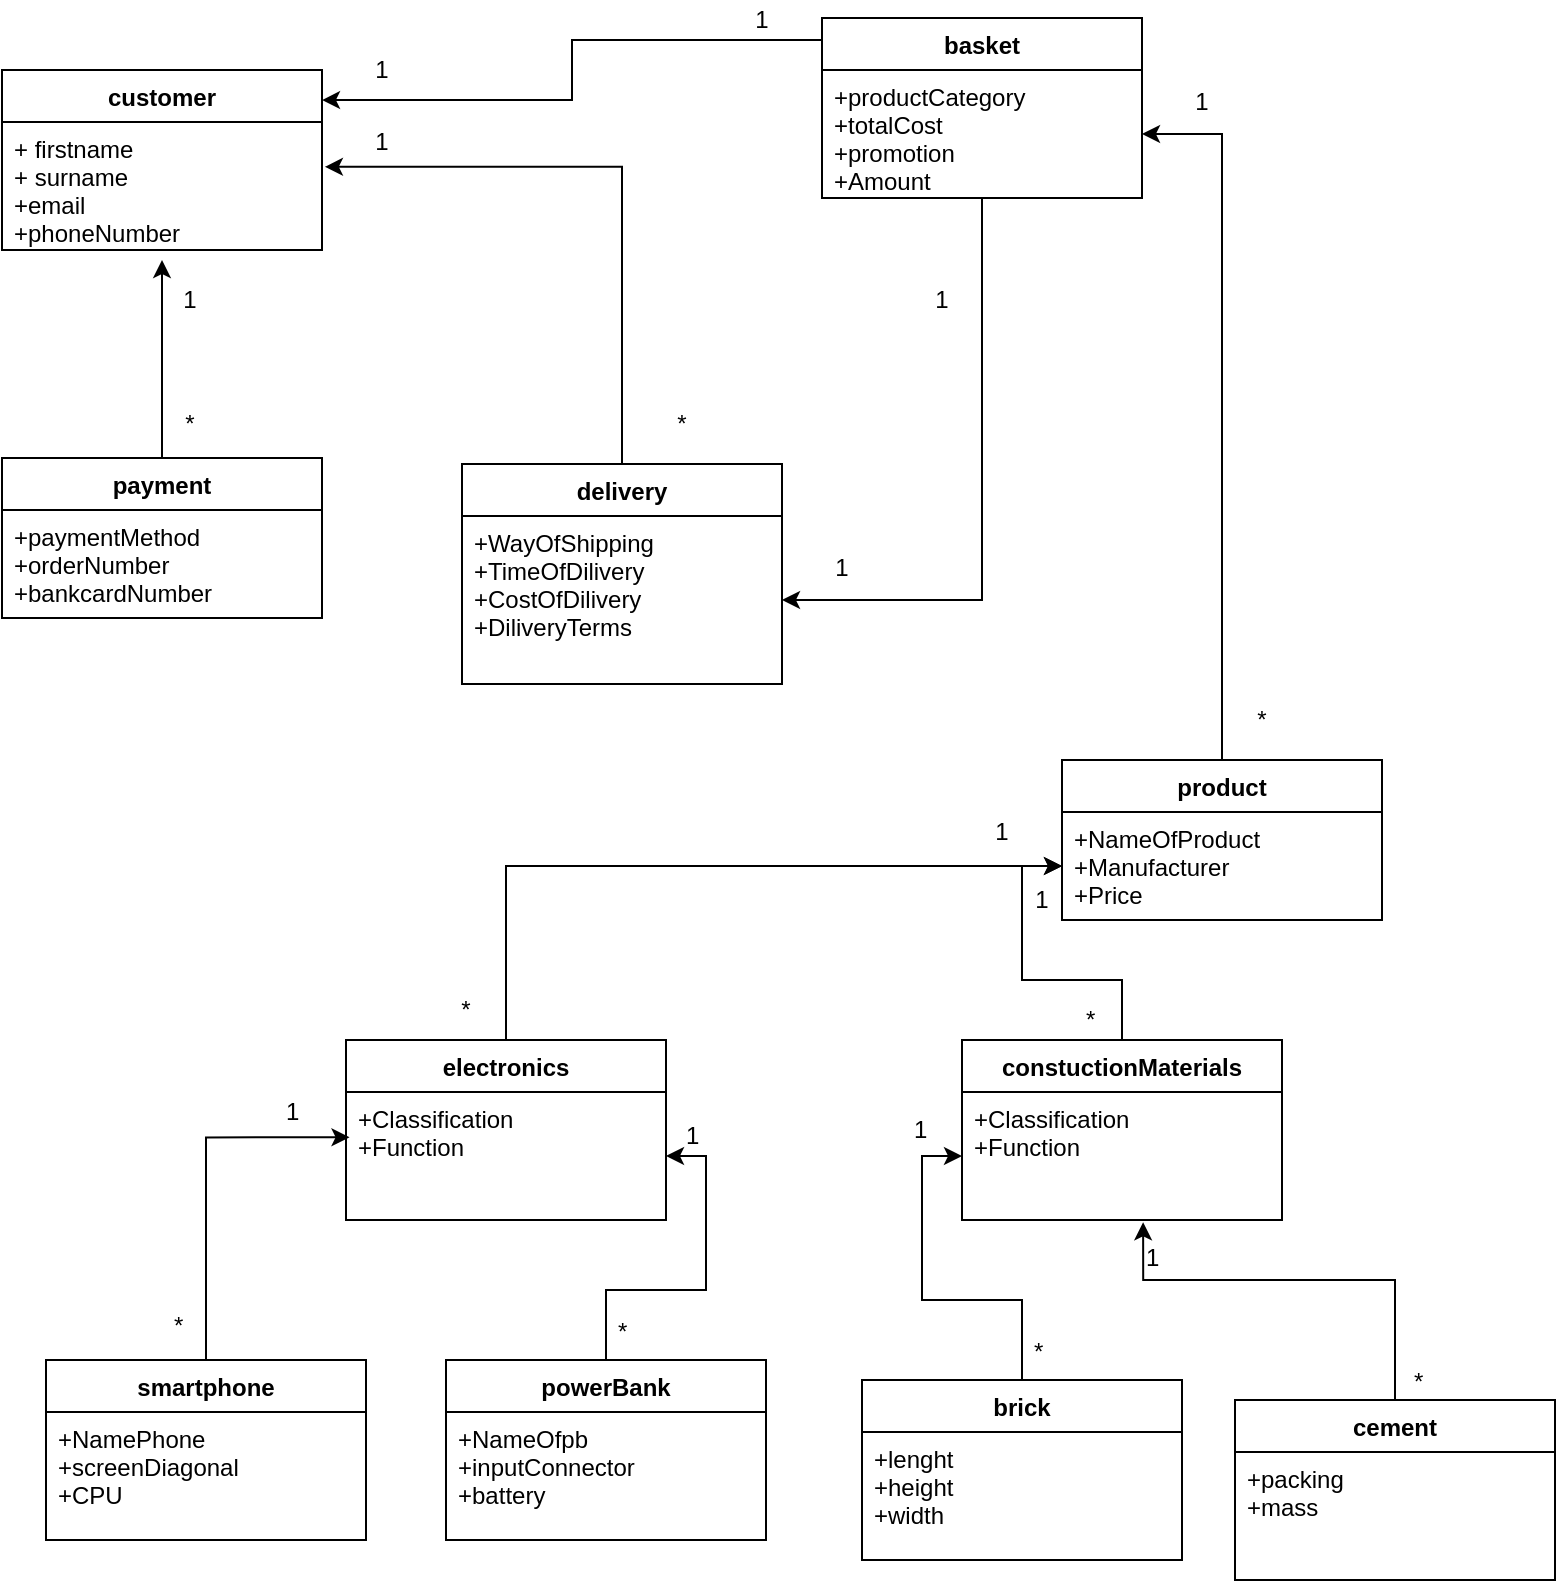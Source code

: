 <mxfile version="10.6.6" type="github"><diagram id="3wafnX6XvScQRBiLb2zB" name="Page-1"><mxGraphModel dx="1394" dy="796" grid="1" gridSize="10" guides="1" tooltips="1" connect="1" arrows="1" fold="1" page="1" pageScale="1" pageWidth="827" pageHeight="1169" math="0" shadow="0"><root><mxCell id="0"/><mxCell id="1" parent="0"/><mxCell id="SsPzKVrm0Th8Vz0FMd_p-52" value="" style="edgeStyle=orthogonalEdgeStyle;rounded=0;orthogonalLoop=1;jettySize=auto;html=1;entryX=1;entryY=0.5;entryDx=0;entryDy=0;" edge="1" parent="1" source="SsPzKVrm0Th8Vz0FMd_p-1" target="SsPzKVrm0Th8Vz0FMd_p-6"><mxGeometry relative="1" as="geometry"><mxPoint x="660.0" y="420" as="targetPoint"/></mxGeometry></mxCell><mxCell id="SsPzKVrm0Th8Vz0FMd_p-1" value="product&#10;" style="swimlane;fontStyle=1;align=center;verticalAlign=top;childLayout=stackLayout;horizontal=1;startSize=26;horizontalStack=0;resizeParent=1;resizeParentMax=0;resizeLast=0;collapsible=1;marginBottom=0;" vertex="1" parent="1"><mxGeometry x="580" y="460" width="160" height="80" as="geometry"/></mxCell><mxCell id="SsPzKVrm0Th8Vz0FMd_p-2" value="+NameOfProduct&#10;+Manufacturer&#10;+Price&#10;&#10;" style="text;strokeColor=none;fillColor=none;align=left;verticalAlign=top;spacingLeft=4;spacingRight=4;overflow=hidden;rotatable=0;points=[[0,0.5],[1,0.5]];portConstraint=eastwest;" vertex="1" parent="SsPzKVrm0Th8Vz0FMd_p-1"><mxGeometry y="26" width="160" height="54" as="geometry"/></mxCell><mxCell id="SsPzKVrm0Th8Vz0FMd_p-76" value="" style="edgeStyle=orthogonalEdgeStyle;rounded=0;orthogonalLoop=1;jettySize=auto;html=1;" edge="1" parent="1" source="SsPzKVrm0Th8Vz0FMd_p-55" target="SsPzKVrm0Th8Vz0FMd_p-2"><mxGeometry relative="1" as="geometry"/></mxCell><mxCell id="SsPzKVrm0Th8Vz0FMd_p-55" value="constuctionMaterials&#10;" style="swimlane;fontStyle=1;align=center;verticalAlign=top;childLayout=stackLayout;horizontal=1;startSize=26;horizontalStack=0;resizeParent=1;resizeParentMax=0;resizeLast=0;collapsible=1;marginBottom=0;" vertex="1" parent="1"><mxGeometry x="530" y="600" width="160" height="90" as="geometry"/></mxCell><mxCell id="SsPzKVrm0Th8Vz0FMd_p-56" value="+Classification&#10;+Function&#10;&#10;" style="text;strokeColor=none;fillColor=none;align=left;verticalAlign=top;spacingLeft=4;spacingRight=4;overflow=hidden;rotatable=0;points=[[0,0.5],[1,0.5]];portConstraint=eastwest;" vertex="1" parent="SsPzKVrm0Th8Vz0FMd_p-55"><mxGeometry y="26" width="160" height="64" as="geometry"/></mxCell><mxCell id="SsPzKVrm0Th8Vz0FMd_p-40" value="" style="edgeStyle=orthogonalEdgeStyle;rounded=0;orthogonalLoop=1;jettySize=auto;html=1;entryX=1;entryY=0.5;entryDx=0;entryDy=0;" edge="1" parent="1" source="SsPzKVrm0Th8Vz0FMd_p-5" target="SsPzKVrm0Th8Vz0FMd_p-18"><mxGeometry relative="1" as="geometry"><mxPoint x="540" y="293.0" as="targetPoint"/></mxGeometry></mxCell><mxCell id="SsPzKVrm0Th8Vz0FMd_p-45" value="" style="edgeStyle=orthogonalEdgeStyle;rounded=0;orthogonalLoop=1;jettySize=auto;html=1;entryX=1;entryY=0.167;entryDx=0;entryDy=0;entryPerimeter=0;" edge="1" parent="1" source="SsPzKVrm0Th8Vz0FMd_p-5" target="SsPzKVrm0Th8Vz0FMd_p-9"><mxGeometry relative="1" as="geometry"><mxPoint x="380" y="151" as="targetPoint"/><Array as="points"><mxPoint x="335" y="100"/><mxPoint x="335" y="130"/></Array></mxGeometry></mxCell><mxCell id="SsPzKVrm0Th8Vz0FMd_p-5" value="basket" style="swimlane;fontStyle=1;align=center;verticalAlign=top;childLayout=stackLayout;horizontal=1;startSize=26;horizontalStack=0;resizeParent=1;resizeParentMax=0;resizeLast=0;collapsible=1;marginBottom=0;" vertex="1" parent="1"><mxGeometry x="460" y="89" width="160" height="90" as="geometry"/></mxCell><mxCell id="SsPzKVrm0Th8Vz0FMd_p-6" value="+productCategory&#10;+totalCost&#10;+promotion&#10;+Amount" style="text;strokeColor=none;fillColor=none;align=left;verticalAlign=top;spacingLeft=4;spacingRight=4;overflow=hidden;rotatable=0;points=[[0,0.5],[1,0.5]];portConstraint=eastwest;" vertex="1" parent="SsPzKVrm0Th8Vz0FMd_p-5"><mxGeometry y="26" width="160" height="64" as="geometry"/></mxCell><mxCell id="SsPzKVrm0Th8Vz0FMd_p-9" value="customer" style="swimlane;fontStyle=1;align=center;verticalAlign=top;childLayout=stackLayout;horizontal=1;startSize=26;horizontalStack=0;resizeParent=1;resizeParentMax=0;resizeLast=0;collapsible=1;marginBottom=0;" vertex="1" parent="1"><mxGeometry x="50" y="115" width="160" height="90" as="geometry"/></mxCell><mxCell id="SsPzKVrm0Th8Vz0FMd_p-10" value="+ firstname&#10;+ surname&#10;+email&#10;+phoneNumber&#10;&#10;" style="text;strokeColor=none;fillColor=none;align=left;verticalAlign=top;spacingLeft=4;spacingRight=4;overflow=hidden;rotatable=0;points=[[0,0.5],[1,0.5]];portConstraint=eastwest;" vertex="1" parent="SsPzKVrm0Th8Vz0FMd_p-9"><mxGeometry y="26" width="160" height="64" as="geometry"/></mxCell><mxCell id="SsPzKVrm0Th8Vz0FMd_p-33" value="" style="edgeStyle=orthogonalEdgeStyle;rounded=0;orthogonalLoop=1;jettySize=auto;html=1;entryX=1.009;entryY=0.35;entryDx=0;entryDy=0;entryPerimeter=0;" edge="1" parent="1" source="SsPzKVrm0Th8Vz0FMd_p-17" target="SsPzKVrm0Th8Vz0FMd_p-10"><mxGeometry relative="1" as="geometry"><mxPoint x="360" y="232" as="targetPoint"/></mxGeometry></mxCell><mxCell id="SsPzKVrm0Th8Vz0FMd_p-17" value="delivery&#10;" style="swimlane;fontStyle=1;align=center;verticalAlign=top;childLayout=stackLayout;horizontal=1;startSize=26;horizontalStack=0;resizeParent=1;resizeParentMax=0;resizeLast=0;collapsible=1;marginBottom=0;" vertex="1" parent="1"><mxGeometry x="280" y="312" width="160" height="110" as="geometry"/></mxCell><mxCell id="SsPzKVrm0Th8Vz0FMd_p-18" value="+WayOfShipping&#10;+TimeOfDilivery&#10;+CostOfDilivery&#10;+DiliveryTerms&#10;" style="text;strokeColor=none;fillColor=none;align=left;verticalAlign=top;spacingLeft=4;spacingRight=4;overflow=hidden;rotatable=0;points=[[0,0.5],[1,0.5]];portConstraint=eastwest;" vertex="1" parent="SsPzKVrm0Th8Vz0FMd_p-17"><mxGeometry y="26" width="160" height="84" as="geometry"/></mxCell><mxCell id="SsPzKVrm0Th8Vz0FMd_p-25" value="" style="edgeStyle=orthogonalEdgeStyle;rounded=0;orthogonalLoop=1;jettySize=auto;html=1;" edge="1" parent="1" source="SsPzKVrm0Th8Vz0FMd_p-21"><mxGeometry relative="1" as="geometry"><mxPoint x="130" y="210" as="targetPoint"/><Array as="points"/></mxGeometry></mxCell><mxCell id="SsPzKVrm0Th8Vz0FMd_p-21" value="payment&#10;" style="swimlane;fontStyle=1;align=center;verticalAlign=top;childLayout=stackLayout;horizontal=1;startSize=26;horizontalStack=0;resizeParent=1;resizeParentMax=0;resizeLast=0;collapsible=1;marginBottom=0;" vertex="1" parent="1"><mxGeometry x="50" y="309" width="160" height="80" as="geometry"/></mxCell><mxCell id="SsPzKVrm0Th8Vz0FMd_p-22" value="+paymentMethod&#10;+orderNumber&#10;+bankcardNumber&#10;" style="text;strokeColor=none;fillColor=none;align=left;verticalAlign=top;spacingLeft=4;spacingRight=4;overflow=hidden;rotatable=0;points=[[0,0.5],[1,0.5]];portConstraint=eastwest;" vertex="1" parent="SsPzKVrm0Th8Vz0FMd_p-21"><mxGeometry y="26" width="160" height="54" as="geometry"/></mxCell><mxCell id="SsPzKVrm0Th8Vz0FMd_p-27" value="1" style="text;html=1;strokeColor=none;fillColor=none;align=center;verticalAlign=middle;whiteSpace=wrap;rounded=0;" vertex="1" parent="1"><mxGeometry x="124" y="220" width="40" height="20" as="geometry"/></mxCell><mxCell id="SsPzKVrm0Th8Vz0FMd_p-28" value="*" style="text;html=1;strokeColor=none;fillColor=none;align=center;verticalAlign=middle;whiteSpace=wrap;rounded=0;" vertex="1" parent="1"><mxGeometry x="124" y="282" width="40" height="20" as="geometry"/></mxCell><mxCell id="SsPzKVrm0Th8Vz0FMd_p-34" value="1" style="text;html=1;strokeColor=none;fillColor=none;align=center;verticalAlign=middle;whiteSpace=wrap;rounded=0;" vertex="1" parent="1"><mxGeometry x="220" y="105" width="40" height="20" as="geometry"/></mxCell><mxCell id="SsPzKVrm0Th8Vz0FMd_p-35" value="*" style="text;html=1;strokeColor=none;fillColor=none;align=center;verticalAlign=middle;whiteSpace=wrap;rounded=0;" vertex="1" parent="1"><mxGeometry x="370" y="282" width="40" height="20" as="geometry"/></mxCell><mxCell id="SsPzKVrm0Th8Vz0FMd_p-46" value="1" style="text;html=1;strokeColor=none;fillColor=none;align=center;verticalAlign=middle;whiteSpace=wrap;rounded=0;" vertex="1" parent="1"><mxGeometry x="410" y="80" width="40" height="20" as="geometry"/></mxCell><mxCell id="SsPzKVrm0Th8Vz0FMd_p-47" value="1" style="text;html=1;strokeColor=none;fillColor=none;align=center;verticalAlign=middle;whiteSpace=wrap;rounded=0;" vertex="1" parent="1"><mxGeometry x="220" y="141" width="40" height="20" as="geometry"/></mxCell><mxCell id="SsPzKVrm0Th8Vz0FMd_p-48" value="1" style="text;html=1;strokeColor=none;fillColor=none;align=center;verticalAlign=middle;whiteSpace=wrap;rounded=0;" vertex="1" parent="1"><mxGeometry x="450" y="354" width="40" height="20" as="geometry"/></mxCell><mxCell id="SsPzKVrm0Th8Vz0FMd_p-49" value="1" style="text;html=1;strokeColor=none;fillColor=none;align=center;verticalAlign=middle;whiteSpace=wrap;rounded=0;" vertex="1" parent="1"><mxGeometry x="500" y="220" width="40" height="20" as="geometry"/></mxCell><mxCell id="SsPzKVrm0Th8Vz0FMd_p-53" value="1" style="text;html=1;strokeColor=none;fillColor=none;align=center;verticalAlign=middle;whiteSpace=wrap;rounded=0;" vertex="1" parent="1"><mxGeometry x="630" y="121" width="40" height="20" as="geometry"/></mxCell><mxCell id="SsPzKVrm0Th8Vz0FMd_p-54" value="*" style="text;html=1;strokeColor=none;fillColor=none;align=center;verticalAlign=middle;whiteSpace=wrap;rounded=0;" vertex="1" parent="1"><mxGeometry x="660" y="430" width="40" height="20" as="geometry"/></mxCell><mxCell id="SsPzKVrm0Th8Vz0FMd_p-68" value="" style="edgeStyle=orthogonalEdgeStyle;rounded=0;orthogonalLoop=1;jettySize=auto;html=1;entryX=0;entryY=0.5;entryDx=0;entryDy=0;" edge="1" parent="1" source="SsPzKVrm0Th8Vz0FMd_p-58" target="SsPzKVrm0Th8Vz0FMd_p-2"><mxGeometry relative="1" as="geometry"><mxPoint x="330" y="520" as="targetPoint"/></mxGeometry></mxCell><mxCell id="SsPzKVrm0Th8Vz0FMd_p-58" value="electronics" style="swimlane;fontStyle=1;align=center;verticalAlign=top;childLayout=stackLayout;horizontal=1;startSize=26;horizontalStack=0;resizeParent=1;resizeParentMax=0;resizeLast=0;collapsible=1;marginBottom=0;" vertex="1" parent="1"><mxGeometry x="222" y="600" width="160" height="90" as="geometry"/></mxCell><mxCell id="SsPzKVrm0Th8Vz0FMd_p-59" value="+Classification&#10;+Function&#10;&#10;" style="text;strokeColor=none;fillColor=none;align=left;verticalAlign=top;spacingLeft=4;spacingRight=4;overflow=hidden;rotatable=0;points=[[0,0.5],[1,0.5]];portConstraint=eastwest;" vertex="1" parent="SsPzKVrm0Th8Vz0FMd_p-58"><mxGeometry y="26" width="160" height="64" as="geometry"/></mxCell><mxCell id="SsPzKVrm0Th8Vz0FMd_p-97" value="" style="edgeStyle=orthogonalEdgeStyle;rounded=0;orthogonalLoop=1;jettySize=auto;html=1;entryX=0.011;entryY=0.354;entryDx=0;entryDy=0;entryPerimeter=0;" edge="1" parent="1" source="SsPzKVrm0Th8Vz0FMd_p-60" target="SsPzKVrm0Th8Vz0FMd_p-59"><mxGeometry relative="1" as="geometry"><mxPoint x="152" y="680" as="targetPoint"/></mxGeometry></mxCell><mxCell id="SsPzKVrm0Th8Vz0FMd_p-60" value="smartphone" style="swimlane;fontStyle=1;align=center;verticalAlign=top;childLayout=stackLayout;horizontal=1;startSize=26;horizontalStack=0;resizeParent=1;resizeParentMax=0;resizeLast=0;collapsible=1;marginBottom=0;" vertex="1" parent="1"><mxGeometry x="72" y="760" width="160" height="90" as="geometry"/></mxCell><mxCell id="SsPzKVrm0Th8Vz0FMd_p-61" value="+NamePhone&#10;+screenDiagonal&#10;+CPU&#10;&#10;" style="text;strokeColor=none;fillColor=none;align=left;verticalAlign=top;spacingLeft=4;spacingRight=4;overflow=hidden;rotatable=0;points=[[0,0.5],[1,0.5]];portConstraint=eastwest;" vertex="1" parent="SsPzKVrm0Th8Vz0FMd_p-60"><mxGeometry y="26" width="160" height="64" as="geometry"/></mxCell><mxCell id="SsPzKVrm0Th8Vz0FMd_p-94" value="" style="edgeStyle=orthogonalEdgeStyle;rounded=0;orthogonalLoop=1;jettySize=auto;html=1;" edge="1" parent="1" source="SsPzKVrm0Th8Vz0FMd_p-63" target="SsPzKVrm0Th8Vz0FMd_p-59"><mxGeometry relative="1" as="geometry"/></mxCell><mxCell id="SsPzKVrm0Th8Vz0FMd_p-63" value="powerBank" style="swimlane;fontStyle=1;align=center;verticalAlign=top;childLayout=stackLayout;horizontal=1;startSize=26;horizontalStack=0;resizeParent=1;resizeParentMax=0;resizeLast=0;collapsible=1;marginBottom=0;" vertex="1" parent="1"><mxGeometry x="272" y="760" width="160" height="90" as="geometry"/></mxCell><mxCell id="SsPzKVrm0Th8Vz0FMd_p-64" value="+NameOfpb&#10;+inputConnector&#10;+battery&#10;&#10;" style="text;strokeColor=none;fillColor=none;align=left;verticalAlign=top;spacingLeft=4;spacingRight=4;overflow=hidden;rotatable=0;points=[[0,0.5],[1,0.5]];portConstraint=eastwest;" vertex="1" parent="SsPzKVrm0Th8Vz0FMd_p-63"><mxGeometry y="26" width="160" height="64" as="geometry"/></mxCell><mxCell id="SsPzKVrm0Th8Vz0FMd_p-72" value="1" style="text;html=1;strokeColor=none;fillColor=none;align=center;verticalAlign=middle;whiteSpace=wrap;rounded=0;" vertex="1" parent="1"><mxGeometry x="530" y="486" width="40" height="20" as="geometry"/></mxCell><mxCell id="SsPzKVrm0Th8Vz0FMd_p-73" value="*" style="text;html=1;strokeColor=none;fillColor=none;align=center;verticalAlign=middle;whiteSpace=wrap;rounded=0;" vertex="1" parent="1"><mxGeometry x="262" y="574.5" width="40" height="20" as="geometry"/></mxCell><mxCell id="SsPzKVrm0Th8Vz0FMd_p-75" value="1" style="text;html=1;strokeColor=none;fillColor=none;align=center;verticalAlign=middle;whiteSpace=wrap;rounded=0;" vertex="1" parent="1"><mxGeometry x="550" y="520" width="40" height="20" as="geometry"/></mxCell><mxCell id="SsPzKVrm0Th8Vz0FMd_p-80" value="" style="edgeStyle=orthogonalEdgeStyle;rounded=0;orthogonalLoop=1;jettySize=auto;html=1;" edge="1" parent="1" source="SsPzKVrm0Th8Vz0FMd_p-78" target="SsPzKVrm0Th8Vz0FMd_p-56"><mxGeometry relative="1" as="geometry"/></mxCell><mxCell id="SsPzKVrm0Th8Vz0FMd_p-78" value="brick" style="swimlane;fontStyle=1;align=center;verticalAlign=top;childLayout=stackLayout;horizontal=1;startSize=26;horizontalStack=0;resizeParent=1;resizeParentMax=0;resizeLast=0;collapsible=1;marginBottom=0;" vertex="1" parent="1"><mxGeometry x="480" y="770" width="160" height="90" as="geometry"/></mxCell><mxCell id="SsPzKVrm0Th8Vz0FMd_p-79" value="+lenght&#10;+height&#10;+width&#10;&#10;" style="text;strokeColor=none;fillColor=none;align=left;verticalAlign=top;spacingLeft=4;spacingRight=4;overflow=hidden;rotatable=0;points=[[0,0.5],[1,0.5]];portConstraint=eastwest;" vertex="1" parent="SsPzKVrm0Th8Vz0FMd_p-78"><mxGeometry y="26" width="160" height="64" as="geometry"/></mxCell><mxCell id="SsPzKVrm0Th8Vz0FMd_p-85" value="" style="edgeStyle=orthogonalEdgeStyle;rounded=0;orthogonalLoop=1;jettySize=auto;html=1;entryX=0.566;entryY=1.018;entryDx=0;entryDy=0;entryPerimeter=0;" edge="1" parent="1" source="SsPzKVrm0Th8Vz0FMd_p-81" target="SsPzKVrm0Th8Vz0FMd_p-56"><mxGeometry relative="1" as="geometry"><mxPoint x="746.5" y="700" as="targetPoint"/><Array as="points"><mxPoint x="746" y="720"/><mxPoint x="621" y="720"/></Array></mxGeometry></mxCell><mxCell id="SsPzKVrm0Th8Vz0FMd_p-81" value="cement" style="swimlane;fontStyle=1;align=center;verticalAlign=top;childLayout=stackLayout;horizontal=1;startSize=26;horizontalStack=0;resizeParent=1;resizeParentMax=0;resizeLast=0;collapsible=1;marginBottom=0;" vertex="1" parent="1"><mxGeometry x="666.5" y="780" width="160" height="90" as="geometry"/></mxCell><mxCell id="SsPzKVrm0Th8Vz0FMd_p-82" value="+packing&#10;+mass&#10;&#10;" style="text;strokeColor=none;fillColor=none;align=left;verticalAlign=top;spacingLeft=4;spacingRight=4;overflow=hidden;rotatable=0;points=[[0,0.5],[1,0.5]];portConstraint=eastwest;" vertex="1" parent="SsPzKVrm0Th8Vz0FMd_p-81"><mxGeometry y="26" width="160" height="64" as="geometry"/></mxCell><mxCell id="SsPzKVrm0Th8Vz0FMd_p-86" value="1" style="text;html=1;resizable=0;points=[];autosize=1;align=left;verticalAlign=top;spacingTop=-4;" vertex="1" parent="1"><mxGeometry x="620" y="699" width="20" height="20" as="geometry"/></mxCell><mxCell id="SsPzKVrm0Th8Vz0FMd_p-87" value="*" style="text;html=1;resizable=0;points=[];autosize=1;align=left;verticalAlign=top;spacingTop=-4;" vertex="1" parent="1"><mxGeometry x="754" y="761" width="20" height="20" as="geometry"/></mxCell><mxCell id="SsPzKVrm0Th8Vz0FMd_p-88" value="*" style="text;html=1;resizable=0;points=[];autosize=1;align=left;verticalAlign=top;spacingTop=-4;" vertex="1" parent="1"><mxGeometry x="564" y="746" width="20" height="20" as="geometry"/></mxCell><mxCell id="SsPzKVrm0Th8Vz0FMd_p-89" value="1" style="text;html=1;resizable=0;points=[];autosize=1;align=left;verticalAlign=top;spacingTop=-4;" vertex="1" parent="1"><mxGeometry x="504" y="635" width="20" height="20" as="geometry"/></mxCell><mxCell id="SsPzKVrm0Th8Vz0FMd_p-90" value="*" style="text;html=1;resizable=0;points=[];autosize=1;align=left;verticalAlign=top;spacingTop=-4;" vertex="1" parent="1"><mxGeometry x="356" y="736" width="20" height="20" as="geometry"/></mxCell><mxCell id="SsPzKVrm0Th8Vz0FMd_p-91" value="*" style="text;html=1;resizable=0;points=[];autosize=1;align=left;verticalAlign=top;spacingTop=-4;" vertex="1" parent="1"><mxGeometry x="134" y="733" width="20" height="20" as="geometry"/></mxCell><mxCell id="SsPzKVrm0Th8Vz0FMd_p-92" value="1" style="text;html=1;resizable=0;points=[];autosize=1;align=left;verticalAlign=top;spacingTop=-4;" vertex="1" parent="1"><mxGeometry x="190" y="626" width="20" height="20" as="geometry"/></mxCell><mxCell id="SsPzKVrm0Th8Vz0FMd_p-93" value="*" style="text;html=1;resizable=0;points=[];autosize=1;align=left;verticalAlign=top;spacingTop=-4;" vertex="1" parent="1"><mxGeometry x="590" y="580" width="20" height="20" as="geometry"/></mxCell><mxCell id="SsPzKVrm0Th8Vz0FMd_p-98" value="1" style="text;html=1;resizable=0;points=[];autosize=1;align=left;verticalAlign=top;spacingTop=-4;" vertex="1" parent="1"><mxGeometry x="390" y="638" width="20" height="20" as="geometry"/></mxCell></root></mxGraphModel></diagram></mxfile>